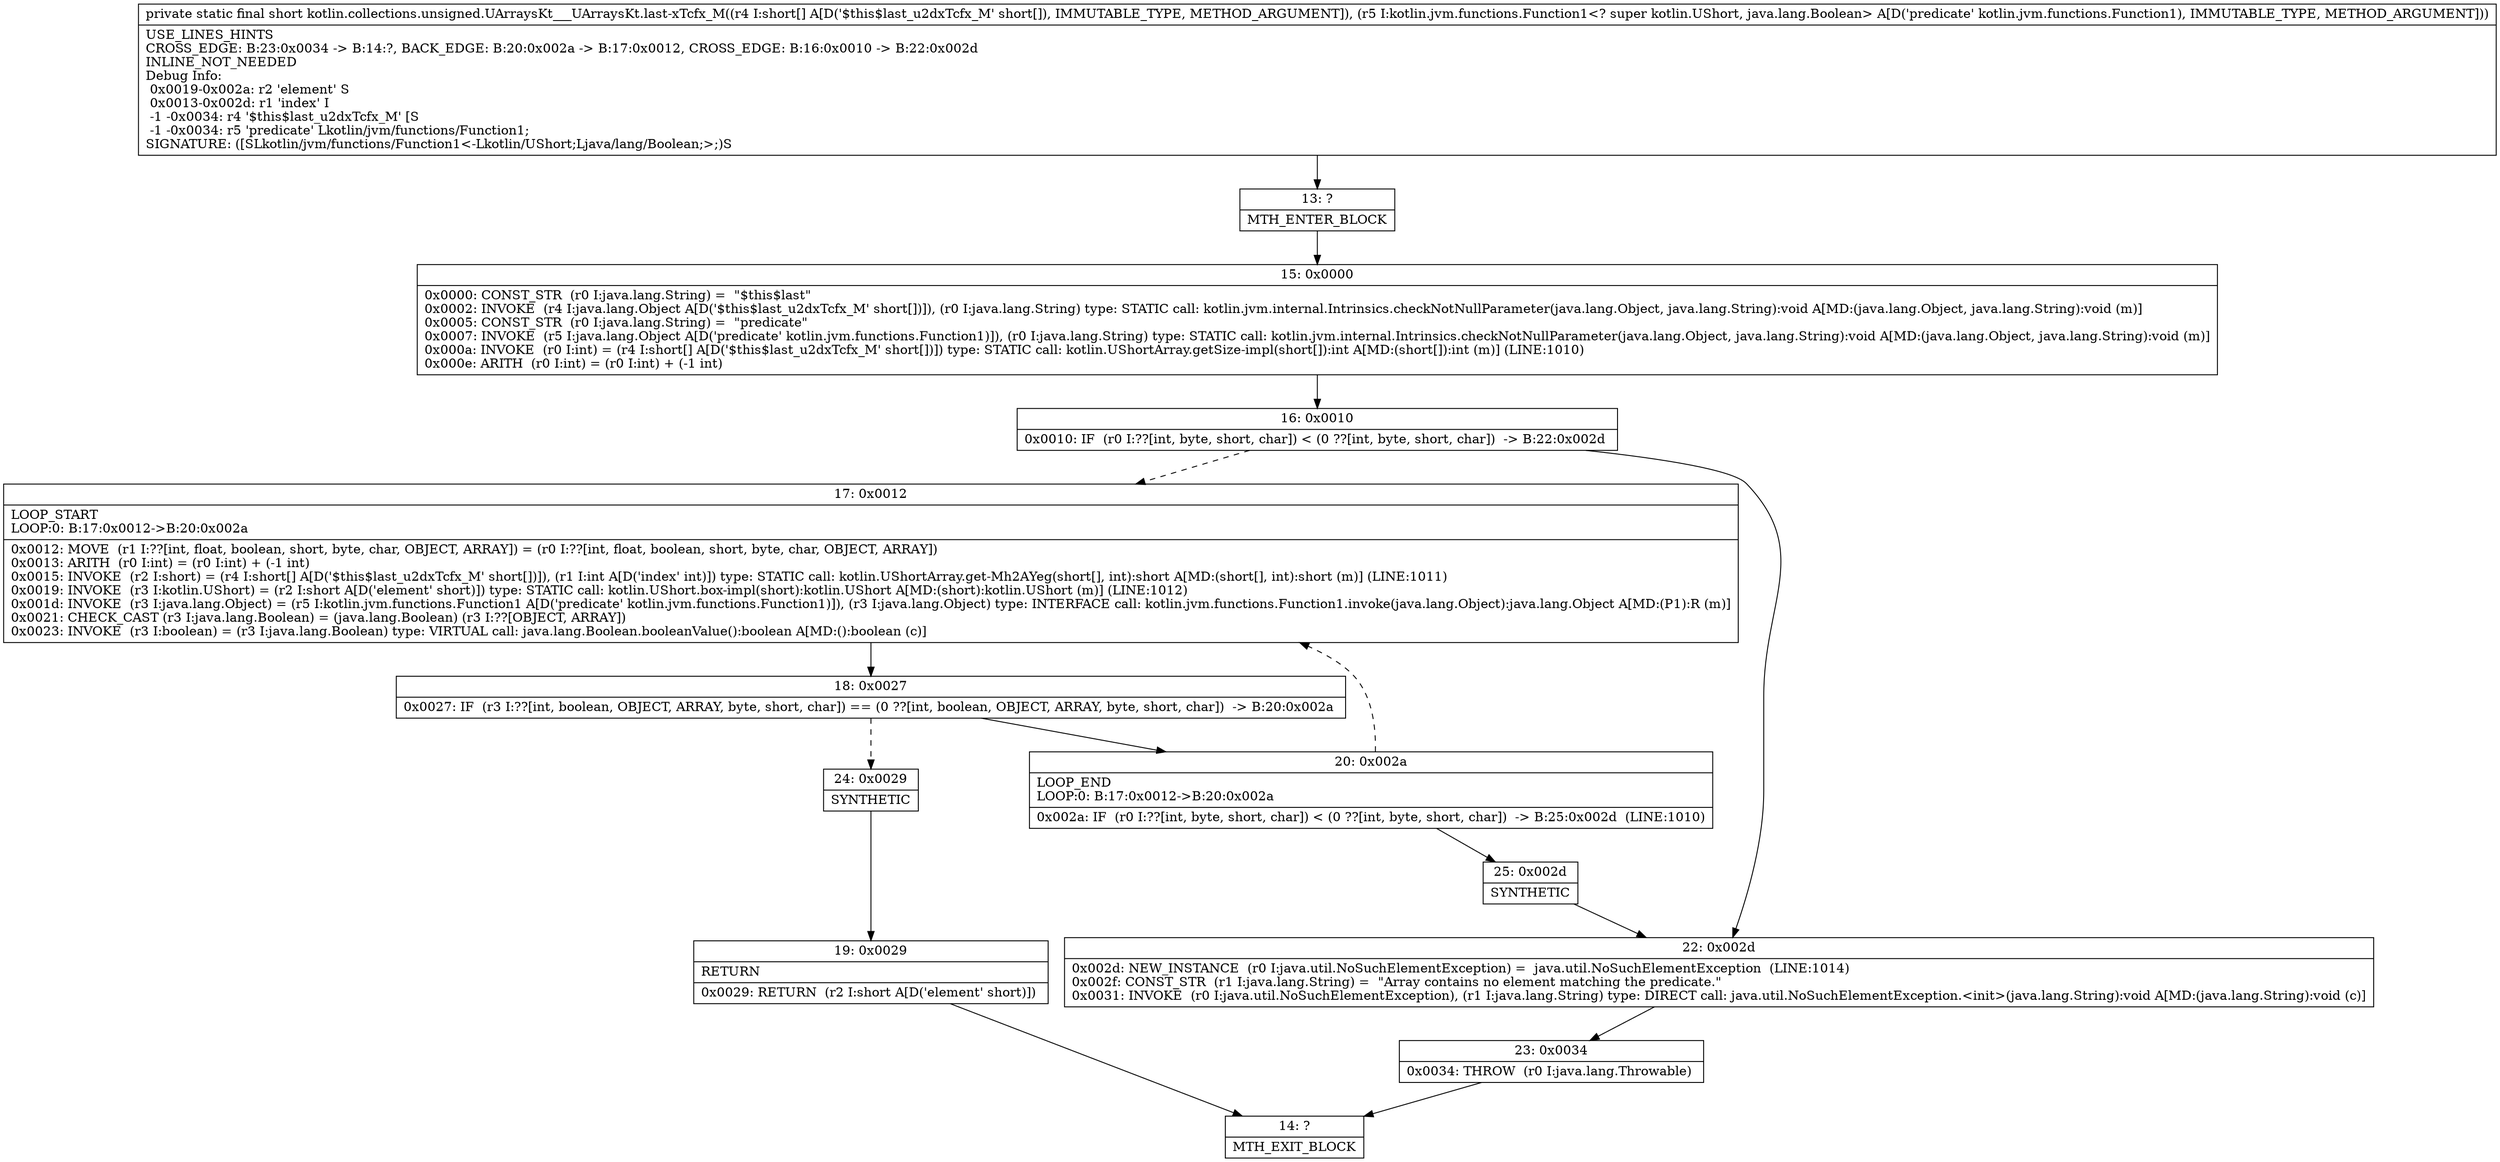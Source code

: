 digraph "CFG forkotlin.collections.unsigned.UArraysKt___UArraysKt.last\-xTcfx_M([SLkotlin\/jvm\/functions\/Function1;)S" {
Node_13 [shape=record,label="{13\:\ ?|MTH_ENTER_BLOCK\l}"];
Node_15 [shape=record,label="{15\:\ 0x0000|0x0000: CONST_STR  (r0 I:java.lang.String) =  \"$this$last\" \l0x0002: INVOKE  (r4 I:java.lang.Object A[D('$this$last_u2dxTcfx_M' short[])]), (r0 I:java.lang.String) type: STATIC call: kotlin.jvm.internal.Intrinsics.checkNotNullParameter(java.lang.Object, java.lang.String):void A[MD:(java.lang.Object, java.lang.String):void (m)]\l0x0005: CONST_STR  (r0 I:java.lang.String) =  \"predicate\" \l0x0007: INVOKE  (r5 I:java.lang.Object A[D('predicate' kotlin.jvm.functions.Function1)]), (r0 I:java.lang.String) type: STATIC call: kotlin.jvm.internal.Intrinsics.checkNotNullParameter(java.lang.Object, java.lang.String):void A[MD:(java.lang.Object, java.lang.String):void (m)]\l0x000a: INVOKE  (r0 I:int) = (r4 I:short[] A[D('$this$last_u2dxTcfx_M' short[])]) type: STATIC call: kotlin.UShortArray.getSize\-impl(short[]):int A[MD:(short[]):int (m)] (LINE:1010)\l0x000e: ARITH  (r0 I:int) = (r0 I:int) + (\-1 int) \l}"];
Node_16 [shape=record,label="{16\:\ 0x0010|0x0010: IF  (r0 I:??[int, byte, short, char]) \< (0 ??[int, byte, short, char])  \-\> B:22:0x002d \l}"];
Node_17 [shape=record,label="{17\:\ 0x0012|LOOP_START\lLOOP:0: B:17:0x0012\-\>B:20:0x002a\l|0x0012: MOVE  (r1 I:??[int, float, boolean, short, byte, char, OBJECT, ARRAY]) = (r0 I:??[int, float, boolean, short, byte, char, OBJECT, ARRAY]) \l0x0013: ARITH  (r0 I:int) = (r0 I:int) + (\-1 int) \l0x0015: INVOKE  (r2 I:short) = (r4 I:short[] A[D('$this$last_u2dxTcfx_M' short[])]), (r1 I:int A[D('index' int)]) type: STATIC call: kotlin.UShortArray.get\-Mh2AYeg(short[], int):short A[MD:(short[], int):short (m)] (LINE:1011)\l0x0019: INVOKE  (r3 I:kotlin.UShort) = (r2 I:short A[D('element' short)]) type: STATIC call: kotlin.UShort.box\-impl(short):kotlin.UShort A[MD:(short):kotlin.UShort (m)] (LINE:1012)\l0x001d: INVOKE  (r3 I:java.lang.Object) = (r5 I:kotlin.jvm.functions.Function1 A[D('predicate' kotlin.jvm.functions.Function1)]), (r3 I:java.lang.Object) type: INTERFACE call: kotlin.jvm.functions.Function1.invoke(java.lang.Object):java.lang.Object A[MD:(P1):R (m)]\l0x0021: CHECK_CAST (r3 I:java.lang.Boolean) = (java.lang.Boolean) (r3 I:??[OBJECT, ARRAY]) \l0x0023: INVOKE  (r3 I:boolean) = (r3 I:java.lang.Boolean) type: VIRTUAL call: java.lang.Boolean.booleanValue():boolean A[MD:():boolean (c)]\l}"];
Node_18 [shape=record,label="{18\:\ 0x0027|0x0027: IF  (r3 I:??[int, boolean, OBJECT, ARRAY, byte, short, char]) == (0 ??[int, boolean, OBJECT, ARRAY, byte, short, char])  \-\> B:20:0x002a \l}"];
Node_20 [shape=record,label="{20\:\ 0x002a|LOOP_END\lLOOP:0: B:17:0x0012\-\>B:20:0x002a\l|0x002a: IF  (r0 I:??[int, byte, short, char]) \< (0 ??[int, byte, short, char])  \-\> B:25:0x002d  (LINE:1010)\l}"];
Node_25 [shape=record,label="{25\:\ 0x002d|SYNTHETIC\l}"];
Node_24 [shape=record,label="{24\:\ 0x0029|SYNTHETIC\l}"];
Node_19 [shape=record,label="{19\:\ 0x0029|RETURN\l|0x0029: RETURN  (r2 I:short A[D('element' short)]) \l}"];
Node_14 [shape=record,label="{14\:\ ?|MTH_EXIT_BLOCK\l}"];
Node_22 [shape=record,label="{22\:\ 0x002d|0x002d: NEW_INSTANCE  (r0 I:java.util.NoSuchElementException) =  java.util.NoSuchElementException  (LINE:1014)\l0x002f: CONST_STR  (r1 I:java.lang.String) =  \"Array contains no element matching the predicate.\" \l0x0031: INVOKE  (r0 I:java.util.NoSuchElementException), (r1 I:java.lang.String) type: DIRECT call: java.util.NoSuchElementException.\<init\>(java.lang.String):void A[MD:(java.lang.String):void (c)]\l}"];
Node_23 [shape=record,label="{23\:\ 0x0034|0x0034: THROW  (r0 I:java.lang.Throwable) \l}"];
MethodNode[shape=record,label="{private static final short kotlin.collections.unsigned.UArraysKt___UArraysKt.last\-xTcfx_M((r4 I:short[] A[D('$this$last_u2dxTcfx_M' short[]), IMMUTABLE_TYPE, METHOD_ARGUMENT]), (r5 I:kotlin.jvm.functions.Function1\<? super kotlin.UShort, java.lang.Boolean\> A[D('predicate' kotlin.jvm.functions.Function1), IMMUTABLE_TYPE, METHOD_ARGUMENT]))  | USE_LINES_HINTS\lCROSS_EDGE: B:23:0x0034 \-\> B:14:?, BACK_EDGE: B:20:0x002a \-\> B:17:0x0012, CROSS_EDGE: B:16:0x0010 \-\> B:22:0x002d\lINLINE_NOT_NEEDED\lDebug Info:\l  0x0019\-0x002a: r2 'element' S\l  0x0013\-0x002d: r1 'index' I\l  \-1 \-0x0034: r4 '$this$last_u2dxTcfx_M' [S\l  \-1 \-0x0034: r5 'predicate' Lkotlin\/jvm\/functions\/Function1;\lSIGNATURE: ([SLkotlin\/jvm\/functions\/Function1\<\-Lkotlin\/UShort;Ljava\/lang\/Boolean;\>;)S\l}"];
MethodNode -> Node_13;Node_13 -> Node_15;
Node_15 -> Node_16;
Node_16 -> Node_17[style=dashed];
Node_16 -> Node_22;
Node_17 -> Node_18;
Node_18 -> Node_20;
Node_18 -> Node_24[style=dashed];
Node_20 -> Node_17[style=dashed];
Node_20 -> Node_25;
Node_25 -> Node_22;
Node_24 -> Node_19;
Node_19 -> Node_14;
Node_22 -> Node_23;
Node_23 -> Node_14;
}

